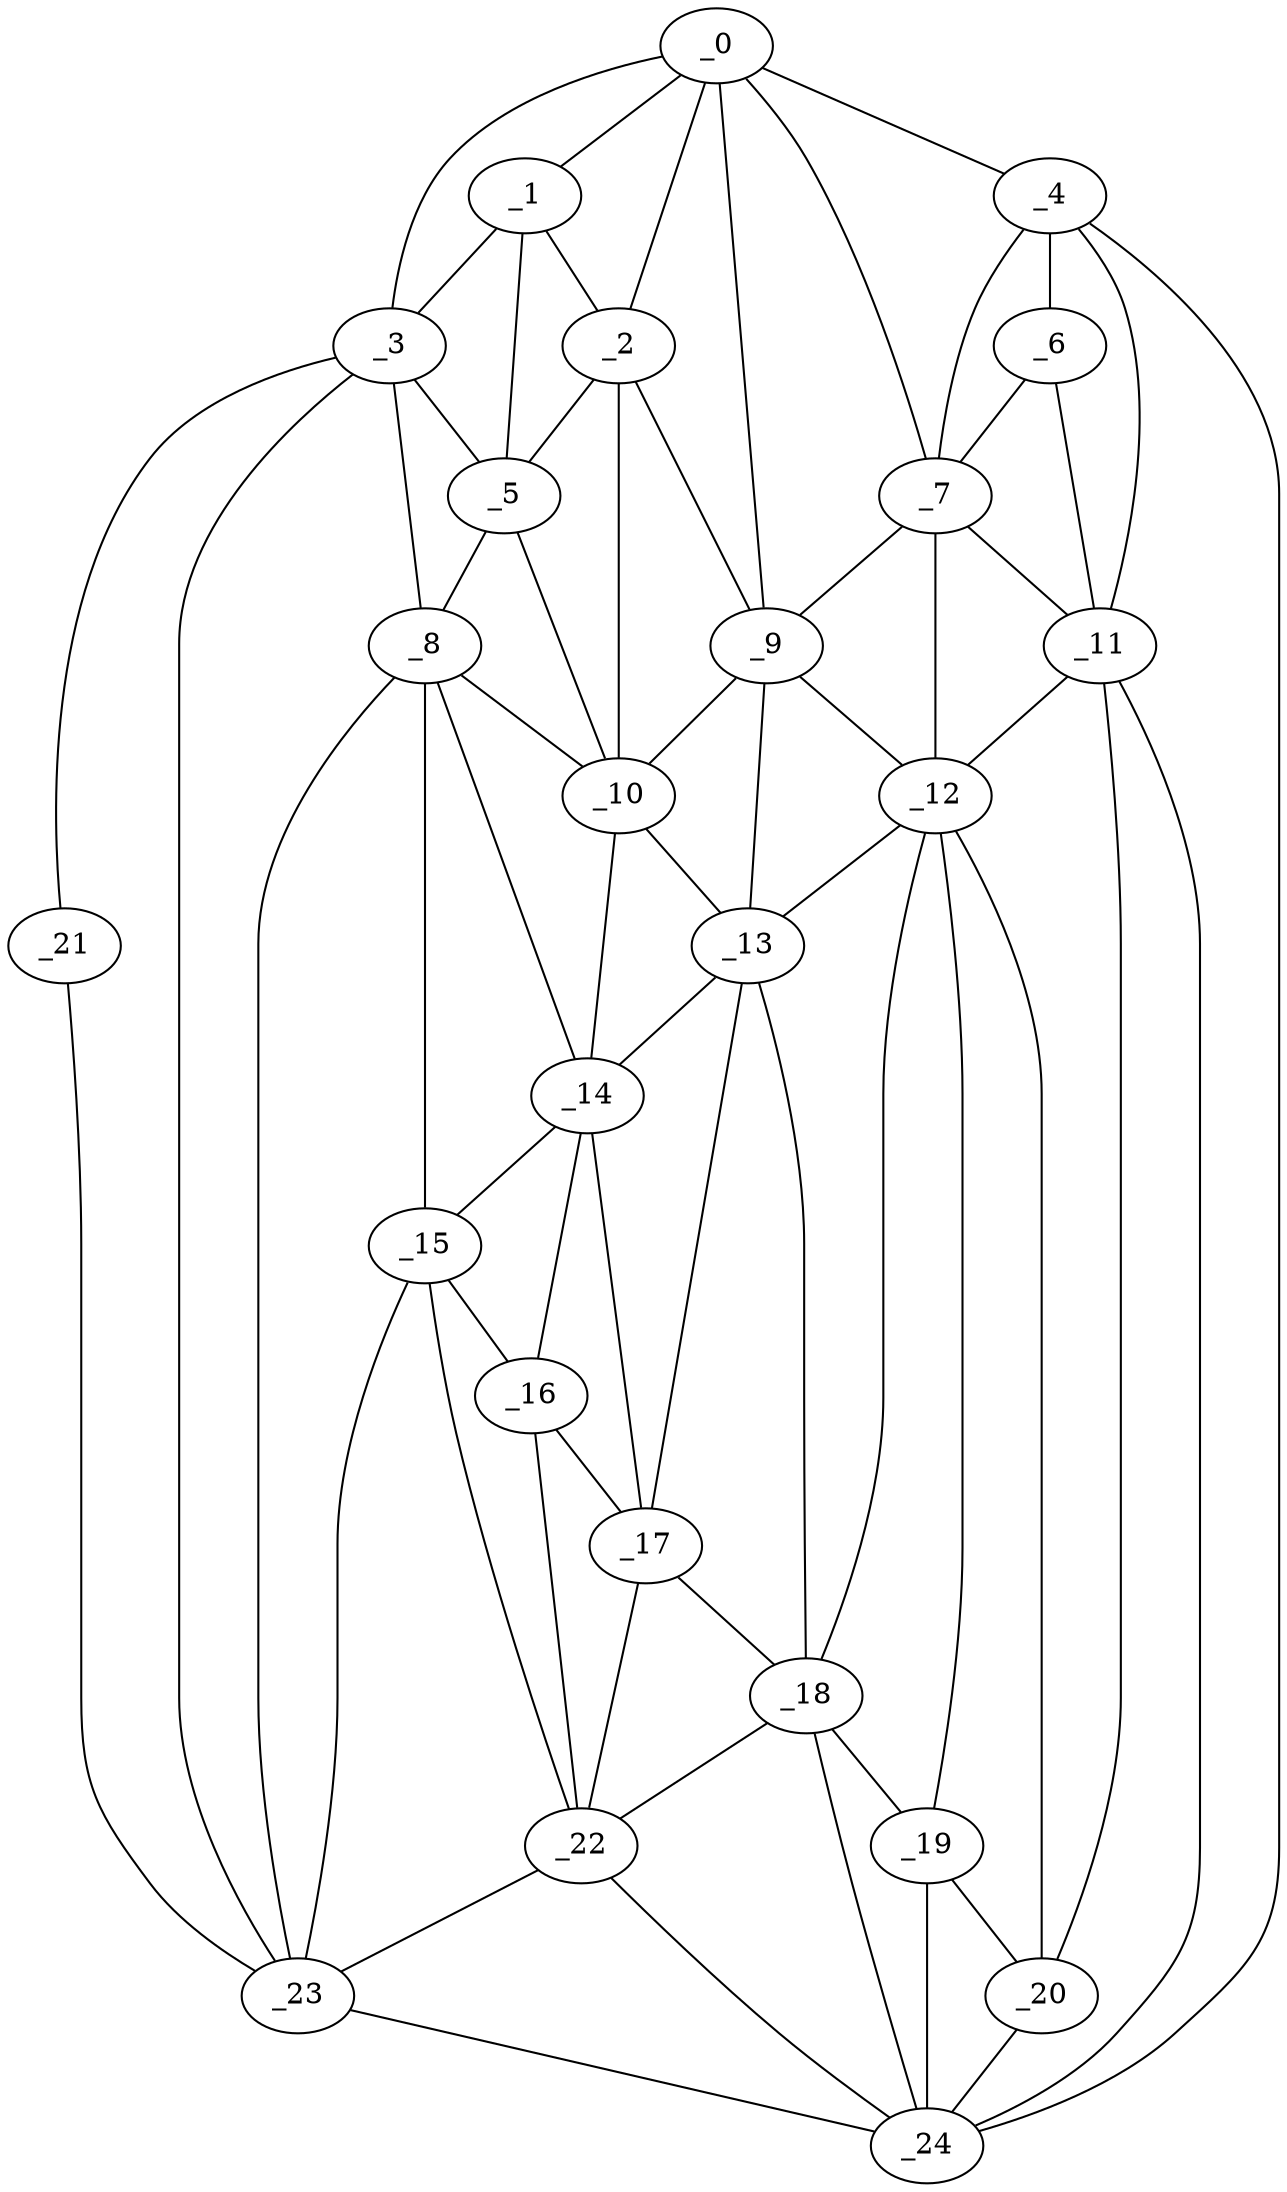 graph "obj88__180.gxl" {
	_0	 [x=45,
		y=97];
	_1	 [x=47,
		y=77];
	_0 -- _1	 [valence=1];
	_2	 [x=47,
		y=84];
	_0 -- _2	 [valence=1];
	_3	 [x=48,
		y=6];
	_0 -- _3	 [valence=1];
	_4	 [x=52,
		y=108];
	_0 -- _4	 [valence=1];
	_7	 [x=61,
		y=101];
	_0 -- _7	 [valence=1];
	_9	 [x=64,
		y=96];
	_0 -- _9	 [valence=2];
	_1 -- _2	 [valence=2];
	_1 -- _3	 [valence=1];
	_5	 [x=53,
		y=75];
	_1 -- _5	 [valence=2];
	_2 -- _5	 [valence=1];
	_2 -- _9	 [valence=1];
	_10	 [x=66,
		y=80];
	_2 -- _10	 [valence=2];
	_3 -- _5	 [valence=2];
	_8	 [x=62,
		y=73];
	_3 -- _8	 [valence=1];
	_21	 [x=85,
		y=6];
	_3 -- _21	 [valence=1];
	_23	 [x=88,
		y=51];
	_3 -- _23	 [valence=2];
	_6	 [x=60,
		y=106];
	_4 -- _6	 [valence=2];
	_4 -- _7	 [valence=2];
	_11	 [x=70,
		y=107];
	_4 -- _11	 [valence=2];
	_24	 [x=88,
		y=114];
	_4 -- _24	 [valence=1];
	_5 -- _8	 [valence=2];
	_5 -- _10	 [valence=2];
	_6 -- _7	 [valence=2];
	_6 -- _11	 [valence=1];
	_7 -- _9	 [valence=1];
	_7 -- _11	 [valence=2];
	_12	 [x=72,
		y=98];
	_7 -- _12	 [valence=2];
	_8 -- _10	 [valence=1];
	_14	 [x=74,
		y=76];
	_8 -- _14	 [valence=2];
	_15	 [x=75,
		y=72];
	_8 -- _15	 [valence=1];
	_8 -- _23	 [valence=1];
	_9 -- _10	 [valence=2];
	_9 -- _12	 [valence=2];
	_13	 [x=73,
		y=84];
	_9 -- _13	 [valence=2];
	_10 -- _13	 [valence=2];
	_10 -- _14	 [valence=1];
	_11 -- _12	 [valence=1];
	_20	 [x=83,
		y=108];
	_11 -- _20	 [valence=2];
	_11 -- _24	 [valence=2];
	_12 -- _13	 [valence=2];
	_18	 [x=83,
		y=85];
	_12 -- _18	 [valence=2];
	_19	 [x=83,
		y=99];
	_12 -- _19	 [valence=1];
	_12 -- _20	 [valence=1];
	_13 -- _14	 [valence=1];
	_17	 [x=83,
		y=79];
	_13 -- _17	 [valence=2];
	_13 -- _18	 [valence=1];
	_14 -- _15	 [valence=2];
	_16	 [x=82,
		y=71];
	_14 -- _16	 [valence=2];
	_14 -- _17	 [valence=2];
	_15 -- _16	 [valence=2];
	_22	 [x=87,
		y=60];
	_15 -- _22	 [valence=2];
	_15 -- _23	 [valence=2];
	_16 -- _17	 [valence=2];
	_16 -- _22	 [valence=2];
	_17 -- _18	 [valence=1];
	_17 -- _22	 [valence=2];
	_18 -- _19	 [valence=2];
	_18 -- _22	 [valence=2];
	_18 -- _24	 [valence=2];
	_19 -- _20	 [valence=2];
	_19 -- _24	 [valence=1];
	_20 -- _24	 [valence=1];
	_21 -- _23	 [valence=1];
	_22 -- _23	 [valence=1];
	_22 -- _24	 [valence=1];
	_23 -- _24	 [valence=1];
}
